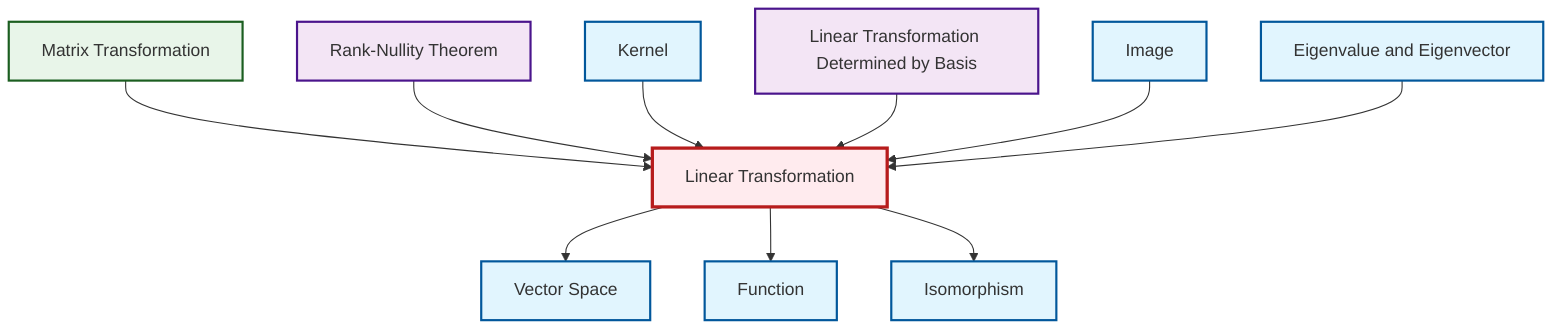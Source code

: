 graph TD
    classDef definition fill:#e1f5fe,stroke:#01579b,stroke-width:2px
    classDef theorem fill:#f3e5f5,stroke:#4a148c,stroke-width:2px
    classDef axiom fill:#fff3e0,stroke:#e65100,stroke-width:2px
    classDef example fill:#e8f5e9,stroke:#1b5e20,stroke-width:2px
    classDef current fill:#ffebee,stroke:#b71c1c,stroke-width:3px
    def-function["Function"]:::definition
    def-linear-transformation["Linear Transformation"]:::definition
    ex-matrix-transformation["Matrix Transformation"]:::example
    def-image["Image"]:::definition
    def-vector-space["Vector Space"]:::definition
    def-isomorphism["Isomorphism"]:::definition
    thm-rank-nullity["Rank-Nullity Theorem"]:::theorem
    def-kernel["Kernel"]:::definition
    def-eigenvalue-eigenvector["Eigenvalue and Eigenvector"]:::definition
    thm-linear-transformation-basis["Linear Transformation Determined by Basis"]:::theorem
    ex-matrix-transformation --> def-linear-transformation
    thm-rank-nullity --> def-linear-transformation
    def-kernel --> def-linear-transformation
    def-linear-transformation --> def-vector-space
    thm-linear-transformation-basis --> def-linear-transformation
    def-image --> def-linear-transformation
    def-linear-transformation --> def-function
    def-linear-transformation --> def-isomorphism
    def-eigenvalue-eigenvector --> def-linear-transformation
    class def-linear-transformation current